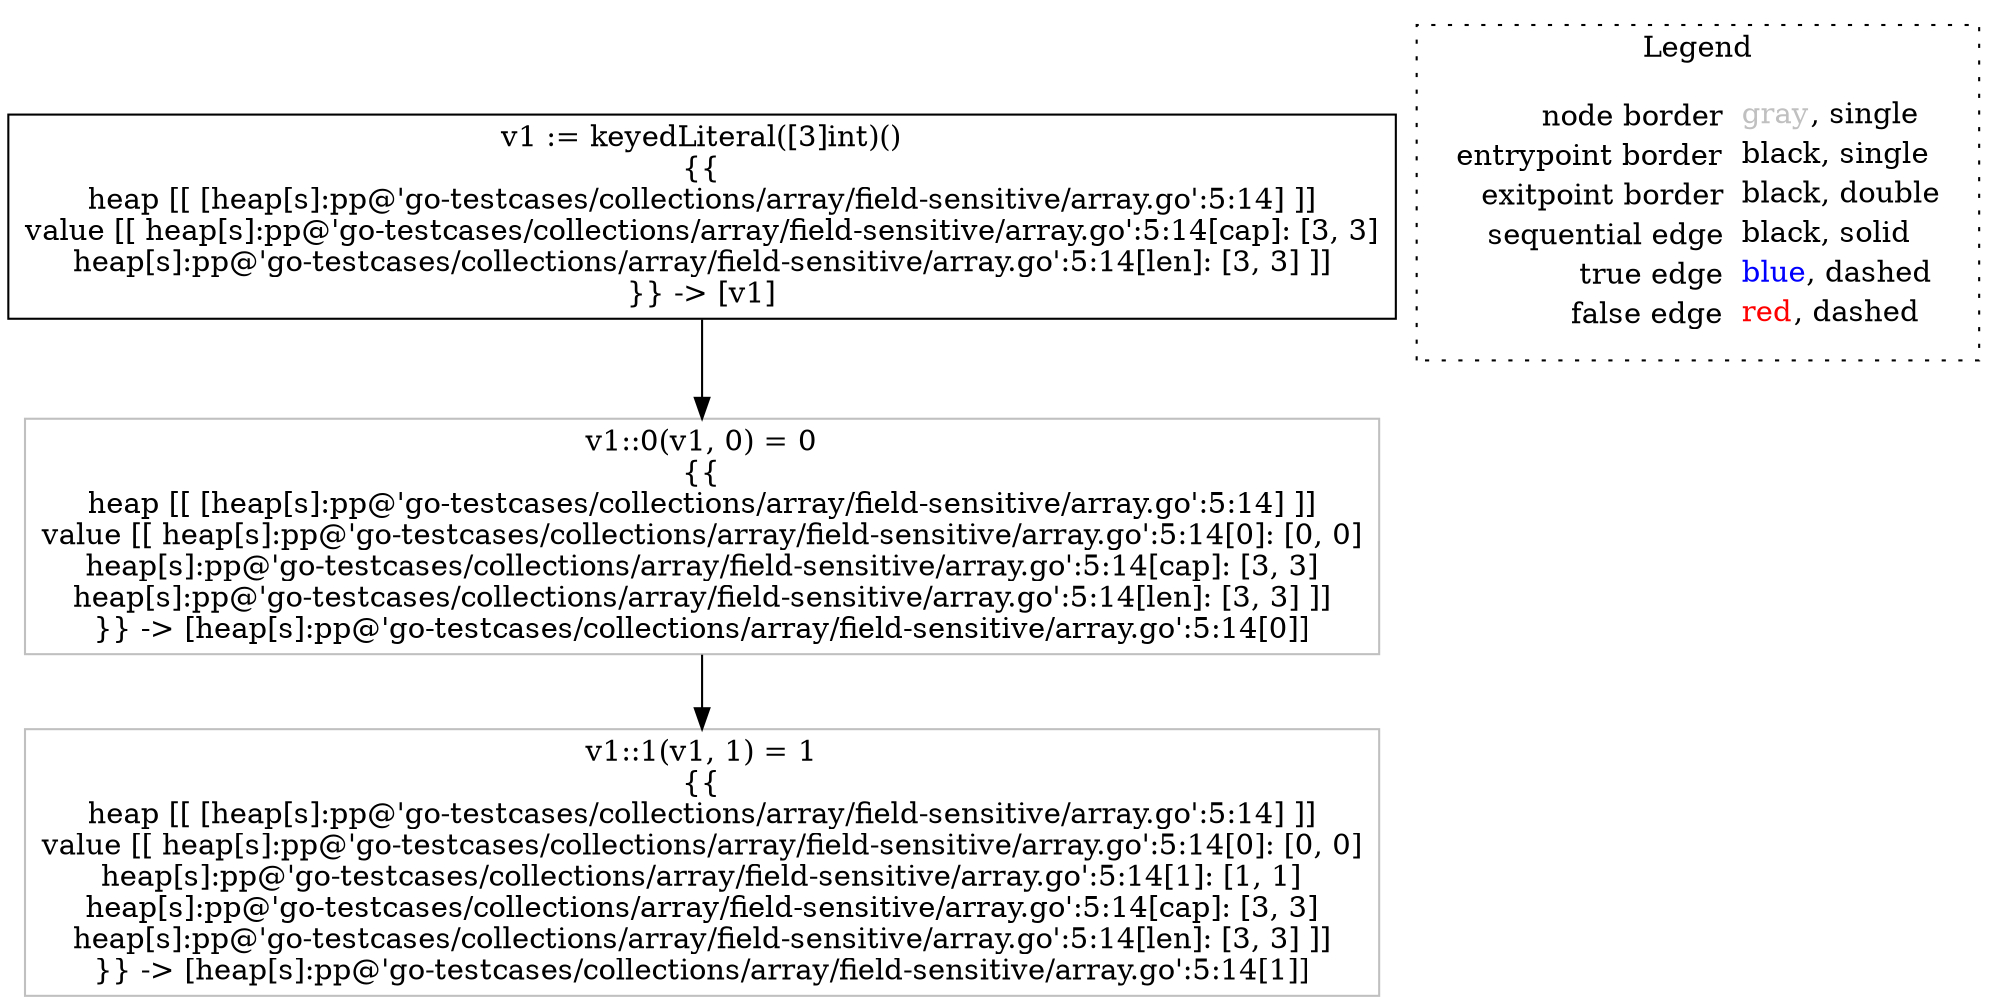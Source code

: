 digraph {
	"node0" [shape="rect",color="black",label=<v1 := keyedLiteral([3]int)()<BR/>{{<BR/>heap [[ [heap[s]:pp@'go-testcases/collections/array/field-sensitive/array.go':5:14] ]]<BR/>value [[ heap[s]:pp@'go-testcases/collections/array/field-sensitive/array.go':5:14[cap]: [3, 3]<BR/>heap[s]:pp@'go-testcases/collections/array/field-sensitive/array.go':5:14[len]: [3, 3] ]]<BR/>}} -&gt; [v1]>];
	"node1" [shape="rect",color="gray",label=<v1::0(v1, 0) = 0<BR/>{{<BR/>heap [[ [heap[s]:pp@'go-testcases/collections/array/field-sensitive/array.go':5:14] ]]<BR/>value [[ heap[s]:pp@'go-testcases/collections/array/field-sensitive/array.go':5:14[0]: [0, 0]<BR/>heap[s]:pp@'go-testcases/collections/array/field-sensitive/array.go':5:14[cap]: [3, 3]<BR/>heap[s]:pp@'go-testcases/collections/array/field-sensitive/array.go':5:14[len]: [3, 3] ]]<BR/>}} -&gt; [heap[s]:pp@'go-testcases/collections/array/field-sensitive/array.go':5:14[0]]>];
	"node2" [shape="rect",color="gray",label=<v1::1(v1, 1) = 1<BR/>{{<BR/>heap [[ [heap[s]:pp@'go-testcases/collections/array/field-sensitive/array.go':5:14] ]]<BR/>value [[ heap[s]:pp@'go-testcases/collections/array/field-sensitive/array.go':5:14[0]: [0, 0]<BR/>heap[s]:pp@'go-testcases/collections/array/field-sensitive/array.go':5:14[1]: [1, 1]<BR/>heap[s]:pp@'go-testcases/collections/array/field-sensitive/array.go':5:14[cap]: [3, 3]<BR/>heap[s]:pp@'go-testcases/collections/array/field-sensitive/array.go':5:14[len]: [3, 3] ]]<BR/>}} -&gt; [heap[s]:pp@'go-testcases/collections/array/field-sensitive/array.go':5:14[1]]>];
	"node1" -> "node2" [color="black"];
	"node0" -> "node1" [color="black"];
subgraph cluster_legend {
	label="Legend";
	style=dotted;
	node [shape=plaintext];
	"legend" [label=<<table border="0" cellpadding="2" cellspacing="0" cellborder="0"><tr><td align="right">node border&nbsp;</td><td align="left"><font color="gray">gray</font>, single</td></tr><tr><td align="right">entrypoint border&nbsp;</td><td align="left"><font color="black">black</font>, single</td></tr><tr><td align="right">exitpoint border&nbsp;</td><td align="left"><font color="black">black</font>, double</td></tr><tr><td align="right">sequential edge&nbsp;</td><td align="left"><font color="black">black</font>, solid</td></tr><tr><td align="right">true edge&nbsp;</td><td align="left"><font color="blue">blue</font>, dashed</td></tr><tr><td align="right">false edge&nbsp;</td><td align="left"><font color="red">red</font>, dashed</td></tr></table>>];
}

}
